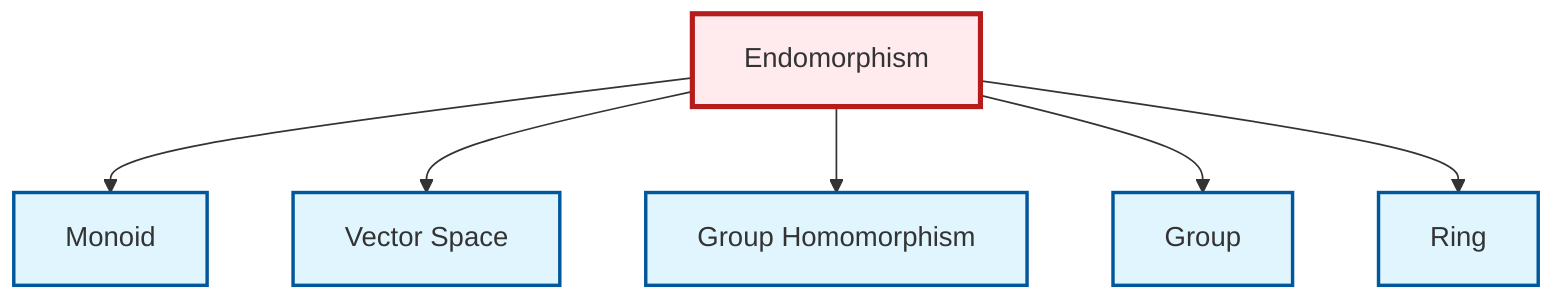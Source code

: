 graph TD
    classDef definition fill:#e1f5fe,stroke:#01579b,stroke-width:2px
    classDef theorem fill:#f3e5f5,stroke:#4a148c,stroke-width:2px
    classDef axiom fill:#fff3e0,stroke:#e65100,stroke-width:2px
    classDef example fill:#e8f5e9,stroke:#1b5e20,stroke-width:2px
    classDef current fill:#ffebee,stroke:#b71c1c,stroke-width:3px
    def-ring["Ring"]:::definition
    def-endomorphism["Endomorphism"]:::definition
    def-homomorphism["Group Homomorphism"]:::definition
    def-monoid["Monoid"]:::definition
    def-vector-space["Vector Space"]:::definition
    def-group["Group"]:::definition
    def-endomorphism --> def-monoid
    def-endomorphism --> def-vector-space
    def-endomorphism --> def-homomorphism
    def-endomorphism --> def-group
    def-endomorphism --> def-ring
    class def-endomorphism current